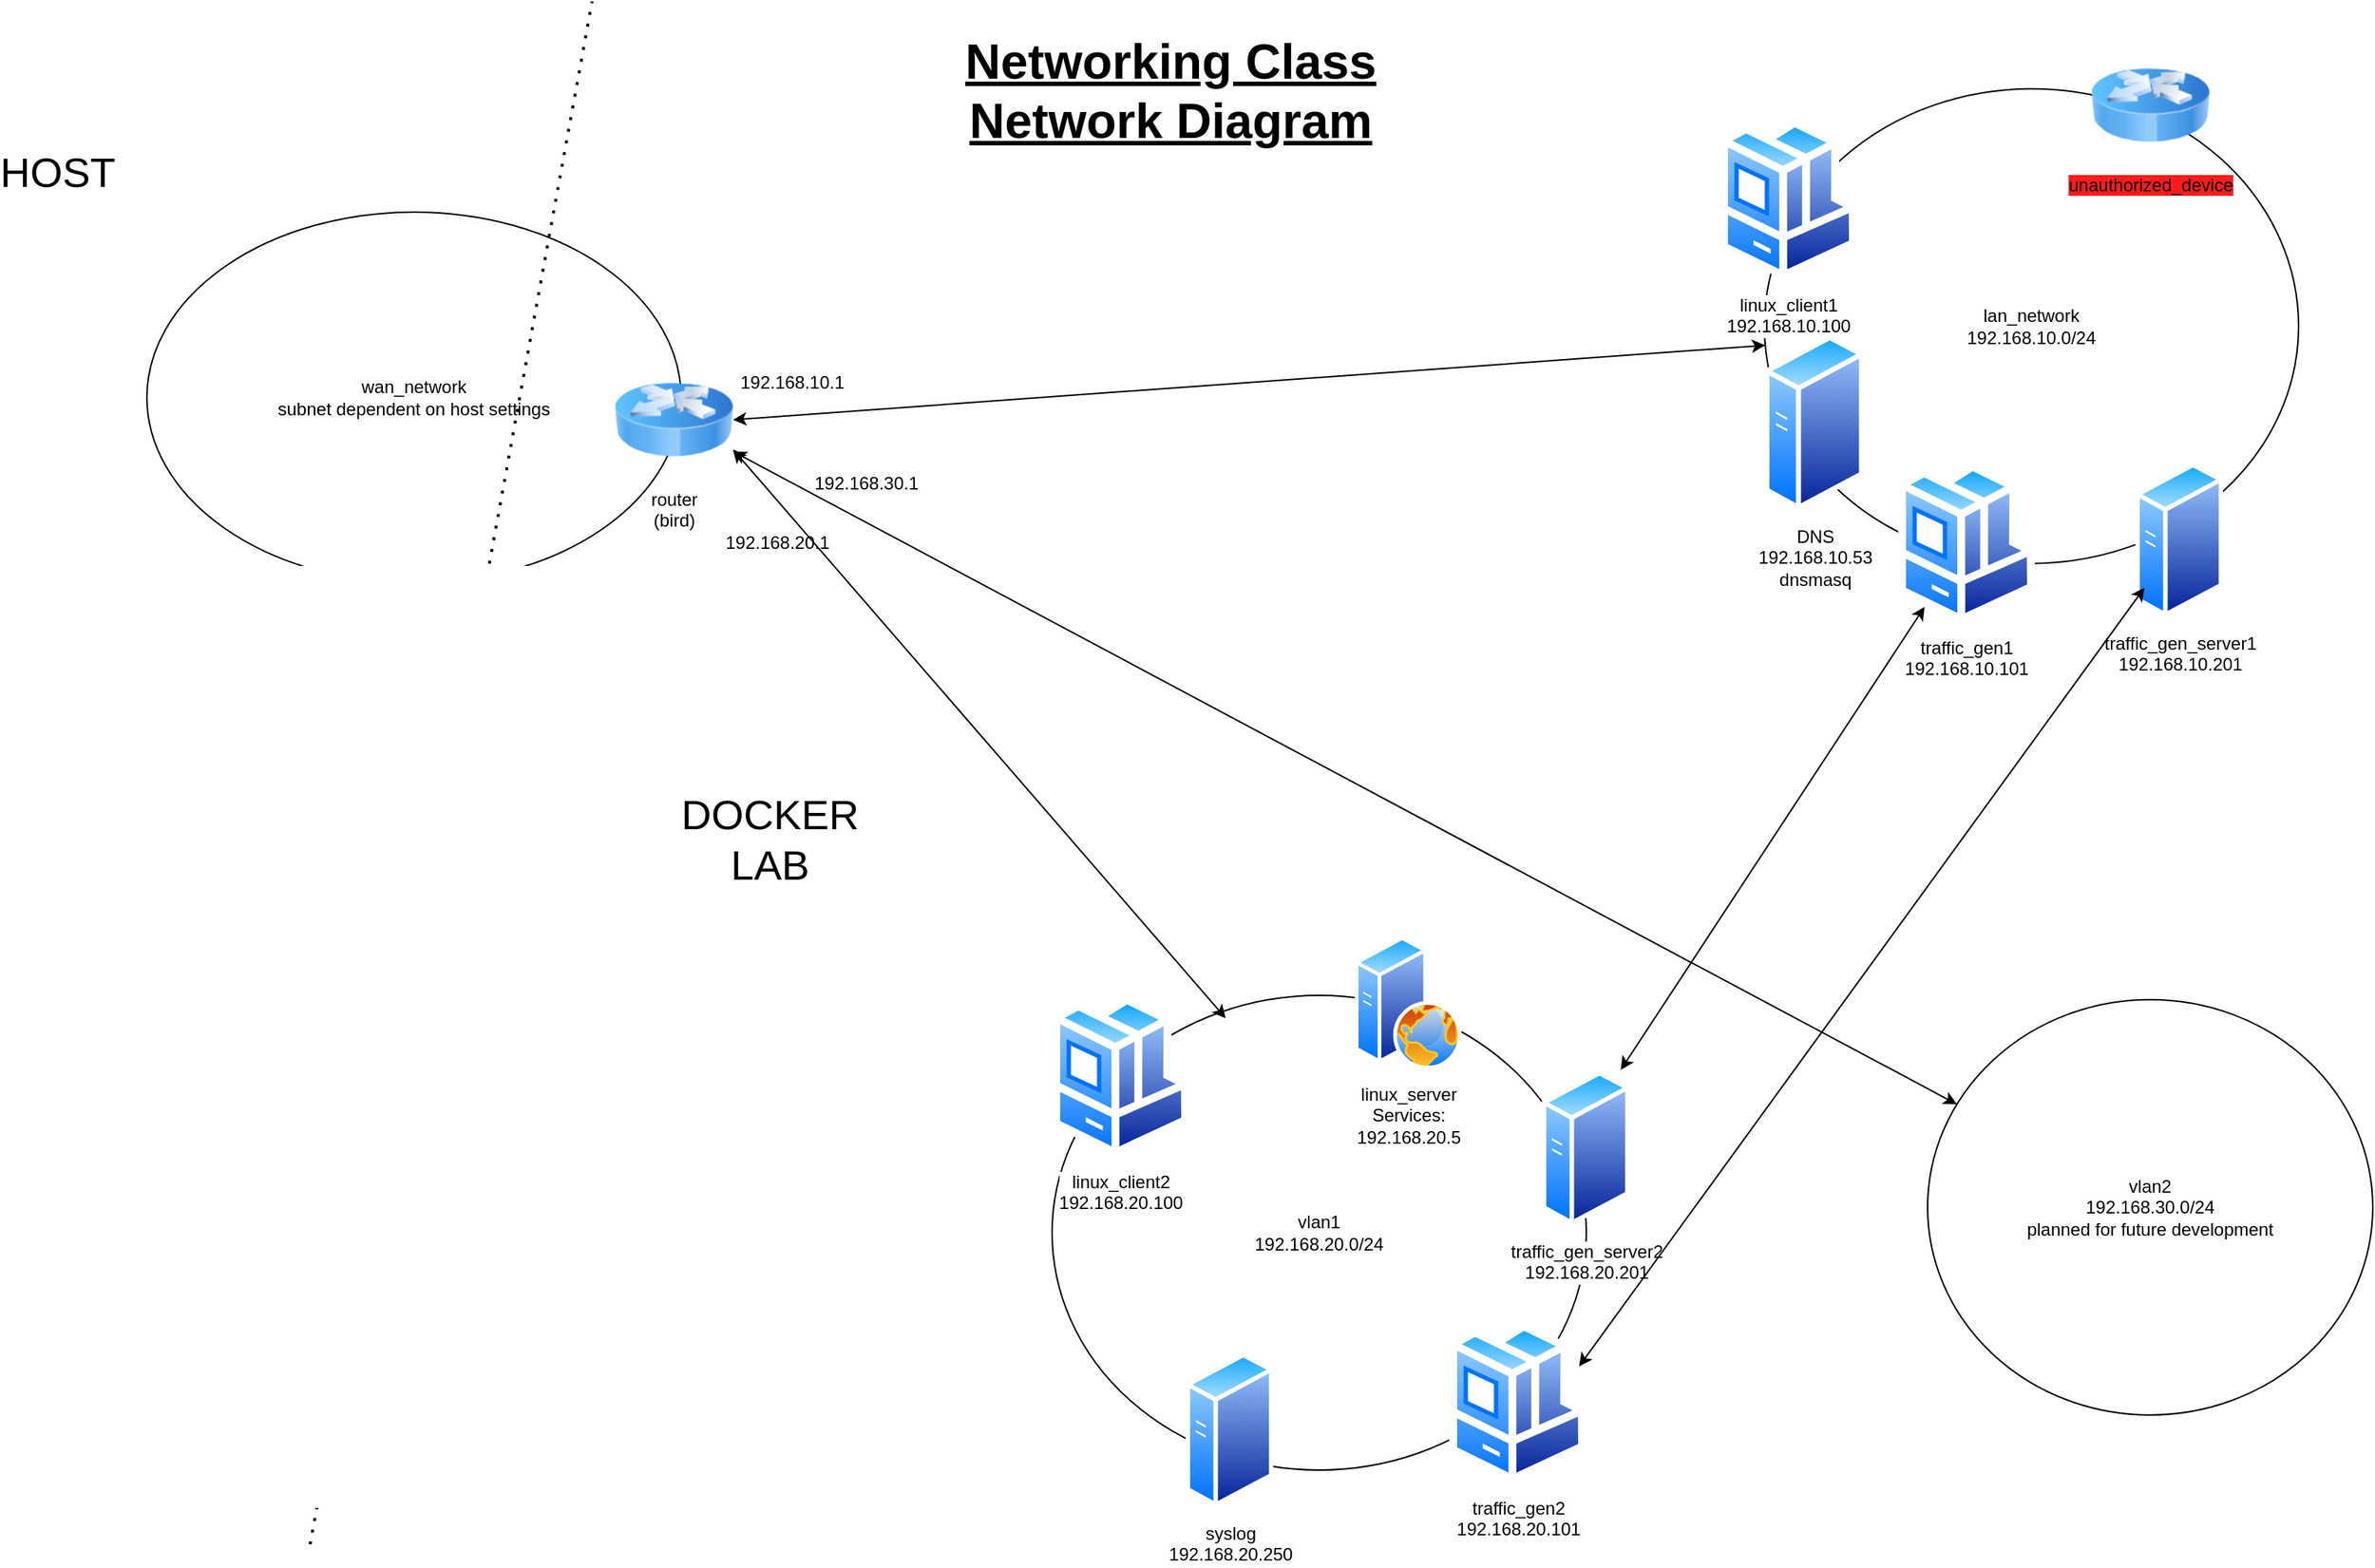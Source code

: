 <mxfile version="26.0.4">
  <diagram name="Page-1" id="rPjQCv6jWcPQ2KpjE6iu">
    <mxGraphModel dx="1647" dy="839" grid="1" gridSize="10" guides="1" tooltips="1" connect="1" arrows="1" fold="1" page="1" pageScale="1" pageWidth="850" pageHeight="1100" math="0" shadow="0">
      <root>
        <mxCell id="0" />
        <mxCell id="1" parent="0" />
        <mxCell id="M9ytymhfDPs7FdStXxdQ-19" value="vlan1&lt;div&gt;192.168.20.0/24&lt;/div&gt;" style="ellipse;whiteSpace=wrap;html=1;" parent="1" vertex="1">
          <mxGeometry x="770" y="690" width="360" height="320" as="geometry" />
        </mxCell>
        <mxCell id="M9ytymhfDPs7FdStXxdQ-21" value="wan_network&lt;br&gt;subnet dependent on host settings" style="ellipse;whiteSpace=wrap;html=1;" parent="1" vertex="1">
          <mxGeometry x="160" y="162" width="360" height="250" as="geometry" />
        </mxCell>
        <mxCell id="M9ytymhfDPs7FdStXxdQ-6" value="" style="endArrow=none;dashed=1;html=1;dashPattern=1 3;strokeWidth=2;rounded=0;" parent="1" edge="1">
          <mxGeometry width="50" height="50" relative="1" as="geometry">
            <mxPoint x="270" y="1060" as="sourcePoint" />
            <mxPoint x="460" y="20" as="targetPoint" />
          </mxGeometry>
        </mxCell>
        <mxCell id="M9ytymhfDPs7FdStXxdQ-20" value="vlan2&lt;div&gt;192.168.30.0/24&lt;br&gt;planned for future development&lt;/div&gt;" style="ellipse;whiteSpace=wrap;html=1;" parent="1" vertex="1">
          <mxGeometry x="1360" y="692.86" width="300" height="280" as="geometry" />
        </mxCell>
        <mxCell id="M9ytymhfDPs7FdStXxdQ-1" value="router&lt;div&gt;(bird)&lt;/div&gt;" style="image;html=1;image=img/lib/clip_art/networking/Router_Icon_128x128.png" parent="1" vertex="1">
          <mxGeometry x="475" y="262" width="80" height="80" as="geometry" />
        </mxCell>
        <mxCell id="M9ytymhfDPs7FdStXxdQ-4" value="192.168.10.1" style="text;html=1;align=center;verticalAlign=middle;whiteSpace=wrap;rounded=0;" parent="1" vertex="1">
          <mxGeometry x="565" y="262" width="60" height="30" as="geometry" />
        </mxCell>
        <mxCell id="M9ytymhfDPs7FdStXxdQ-29" value="" style="endArrow=classic;startArrow=classic;html=1;rounded=0;entryX=0.325;entryY=0.048;entryDx=0;entryDy=0;entryPerimeter=0;exitX=1;exitY=0.75;exitDx=0;exitDy=0;" parent="1" source="M9ytymhfDPs7FdStXxdQ-1" target="M9ytymhfDPs7FdStXxdQ-19" edge="1">
          <mxGeometry width="50" height="50" relative="1" as="geometry">
            <mxPoint x="635" y="342" as="sourcePoint" />
            <mxPoint x="835" y="602" as="targetPoint" />
          </mxGeometry>
        </mxCell>
        <mxCell id="M9ytymhfDPs7FdStXxdQ-30" value="" style="endArrow=classic;startArrow=classic;html=1;rounded=0;exitX=1;exitY=0.5;exitDx=0;exitDy=0;" parent="1" source="M9ytymhfDPs7FdStXxdQ-1" target="M9ytymhfDPs7FdStXxdQ-8" edge="1">
          <mxGeometry width="50" height="50" relative="1" as="geometry">
            <mxPoint x="785" y="652" as="sourcePoint" />
            <mxPoint x="835" y="602" as="targetPoint" />
          </mxGeometry>
        </mxCell>
        <mxCell id="M9ytymhfDPs7FdStXxdQ-31" value="" style="endArrow=classic;startArrow=classic;html=1;rounded=0;" parent="1" source="M9ytymhfDPs7FdStXxdQ-20" target="M9ytymhfDPs7FdStXxdQ-1" edge="1">
          <mxGeometry width="50" height="50" relative="1" as="geometry">
            <mxPoint x="785" y="632" as="sourcePoint" />
            <mxPoint x="635" y="482" as="targetPoint" />
          </mxGeometry>
        </mxCell>
        <mxCell id="M9ytymhfDPs7FdStXxdQ-34" value="HOST" style="text;html=1;align=center;verticalAlign=middle;whiteSpace=wrap;rounded=0;fontSize=28;" parent="1" vertex="1">
          <mxGeometry x="70" y="120" width="60" height="30" as="geometry" />
        </mxCell>
        <mxCell id="M9ytymhfDPs7FdStXxdQ-36" value="DOCKER LAB" style="text;html=1;align=center;verticalAlign=middle;whiteSpace=wrap;rounded=0;fontSize=28;" parent="1" vertex="1">
          <mxGeometry x="550" y="570" width="60" height="30" as="geometry" />
        </mxCell>
        <mxCell id="M9ytymhfDPs7FdStXxdQ-37" value="Networking Class Network Diagram" style="text;html=1;align=center;verticalAlign=middle;whiteSpace=wrap;rounded=0;fontSize=33;fontStyle=5" parent="1" vertex="1">
          <mxGeometry x="700" y="40" width="300" height="80" as="geometry" />
        </mxCell>
        <mxCell id="M9ytymhfDPs7FdStXxdQ-38" value="192.168.20.1" style="text;html=1;align=center;verticalAlign=middle;whiteSpace=wrap;rounded=0;" parent="1" vertex="1">
          <mxGeometry x="555" y="370" width="60" height="30" as="geometry" />
        </mxCell>
        <mxCell id="M9ytymhfDPs7FdStXxdQ-40" value="192.168.30.1" style="text;html=1;align=center;verticalAlign=middle;whiteSpace=wrap;rounded=0;" parent="1" vertex="1">
          <mxGeometry x="615" y="330" width="60" height="30" as="geometry" />
        </mxCell>
        <mxCell id="M9ytymhfDPs7FdStXxdQ-2" value="linux_server&lt;div&gt;Services:&lt;br&gt;192.168.20.5&lt;/div&gt;" style="image;aspect=fixed;perimeter=ellipsePerimeter;html=1;align=center;shadow=0;dashed=0;spacingTop=3;image=img/lib/active_directory/web_server.svg;" parent="1" vertex="1">
          <mxGeometry x="974" y="650" width="72" height="90" as="geometry" />
        </mxCell>
        <mxCell id="M9ytymhfDPs7FdStXxdQ-14" value="linux_client2&lt;div&gt;192.168.20.100&lt;/div&gt;" style="image;aspect=fixed;perimeter=ellipsePerimeter;html=1;align=center;shadow=0;dashed=0;spacingTop=3;image=img/lib/active_directory/workstation_client.svg;" parent="1" vertex="1">
          <mxGeometry x="770" y="690" width="92.5" height="108.82" as="geometry" />
        </mxCell>
        <mxCell id="M9ytymhfDPs7FdStXxdQ-23" value="traffic_gen2&lt;div&gt;192.168.20.101&lt;/div&gt;" style="image;aspect=fixed;perimeter=ellipsePerimeter;html=1;align=center;shadow=0;dashed=0;spacingTop=3;image=img/lib/active_directory/workstation_client.svg;" parent="1" vertex="1">
          <mxGeometry x="1037.5" y="910" width="92.5" height="108.82" as="geometry" />
        </mxCell>
        <mxCell id="M9ytymhfDPs7FdStXxdQ-25" value="syslog&lt;br&gt;&lt;div&gt;192.168.20.250&lt;/div&gt;" style="image;aspect=fixed;perimeter=ellipsePerimeter;html=1;align=center;shadow=0;dashed=0;spacingTop=3;image=img/lib/active_directory/generic_server.svg;" parent="1" vertex="1">
          <mxGeometry x="860" y="930" width="59.2" height="105.71" as="geometry" />
        </mxCell>
        <mxCell id="M9ytymhfDPs7FdStXxdQ-17" value="traffic_gen_server2&lt;div&gt;192.168.20.201&lt;/div&gt;" style="image;aspect=fixed;perimeter=ellipsePerimeter;html=1;align=center;shadow=0;dashed=0;spacingTop=3;image=img/lib/active_directory/generic_server.svg;" parent="1" vertex="1">
          <mxGeometry x="1100" y="740" width="59.2" height="105.71" as="geometry" />
        </mxCell>
        <mxCell id="rK4I0Ru4w5TPzb0znIaM-2" value="" style="endArrow=classic;startArrow=classic;html=1;rounded=0;exitX=0.899;exitY=0.002;exitDx=0;exitDy=0;exitPerimeter=0;" edge="1" parent="1" source="M9ytymhfDPs7FdStXxdQ-17" target="M9ytymhfDPs7FdStXxdQ-16">
          <mxGeometry width="50" height="50" relative="1" as="geometry">
            <mxPoint x="810" y="680" as="sourcePoint" />
            <mxPoint x="1160" y="480" as="targetPoint" />
          </mxGeometry>
        </mxCell>
        <mxCell id="M9ytymhfDPs7FdStXxdQ-8" value="lan_network&lt;div&gt;192.168.10.0/24&lt;/div&gt;" style="ellipse;whiteSpace=wrap;html=1;" parent="1" vertex="1">
          <mxGeometry x="1250" y="78.82" width="360" height="320" as="geometry" />
        </mxCell>
        <mxCell id="M9ytymhfDPs7FdStXxdQ-11" value="DNS&lt;div&gt;192.168.10.53&lt;/div&gt;&lt;div&gt;dnsmasq&lt;/div&gt;" style="image;aspect=fixed;perimeter=ellipsePerimeter;html=1;align=center;shadow=0;dashed=0;spacingTop=3;image=img/lib/active_directory/generic_server.svg;" parent="1" vertex="1">
          <mxGeometry x="1250" y="243.82" width="67.2" height="120" as="geometry" />
        </mxCell>
        <mxCell id="M9ytymhfDPs7FdStXxdQ-12" value="linux_client1&lt;div&gt;192.168.10.100&lt;/div&gt;" style="image;aspect=fixed;perimeter=ellipsePerimeter;html=1;align=center;shadow=0;dashed=0;spacingTop=3;image=img/lib/active_directory/workstation_client.svg;" parent="1" vertex="1">
          <mxGeometry x="1220" y="98.82" width="92.5" height="108.82" as="geometry" />
        </mxCell>
        <mxCell id="M9ytymhfDPs7FdStXxdQ-16" value="traffic_gen1&lt;div&gt;192.168.10.101&lt;/div&gt;" style="image;aspect=fixed;perimeter=ellipsePerimeter;html=1;align=center;shadow=0;dashed=0;spacingTop=3;image=img/lib/active_directory/workstation_client.svg;" parent="1" vertex="1">
          <mxGeometry x="1340" y="330.59" width="92.5" height="108.82" as="geometry" />
        </mxCell>
        <mxCell id="M9ytymhfDPs7FdStXxdQ-24" value="traffic_gen_server1&lt;div&gt;192.168.10.201&lt;/div&gt;" style="image;aspect=fixed;perimeter=ellipsePerimeter;html=1;align=center;shadow=0;dashed=0;spacingTop=3;image=img/lib/active_directory/generic_server.svg;" parent="1" vertex="1">
          <mxGeometry x="1500" y="330" width="59.2" height="105.71" as="geometry" />
        </mxCell>
        <mxCell id="M9ytymhfDPs7FdStXxdQ-26" value="&lt;span style=&quot;background-color: rgb(255, 28, 28);&quot;&gt;unauthorized_device&lt;/span&gt;" style="image;html=1;image=img/lib/clip_art/networking/Router_Icon_128x128.png" parent="1" vertex="1">
          <mxGeometry x="1470" y="50" width="80" height="80" as="geometry" />
        </mxCell>
        <mxCell id="rK4I0Ru4w5TPzb0znIaM-3" value="" style="endArrow=classic;startArrow=classic;html=1;rounded=0;exitX=1;exitY=0.25;exitDx=0;exitDy=0;" edge="1" parent="1" source="M9ytymhfDPs7FdStXxdQ-23" target="M9ytymhfDPs7FdStXxdQ-24">
          <mxGeometry width="50" height="50" relative="1" as="geometry">
            <mxPoint x="1190" y="930" as="sourcePoint" />
            <mxPoint x="1240" y="880" as="targetPoint" />
          </mxGeometry>
        </mxCell>
      </root>
    </mxGraphModel>
  </diagram>
</mxfile>
